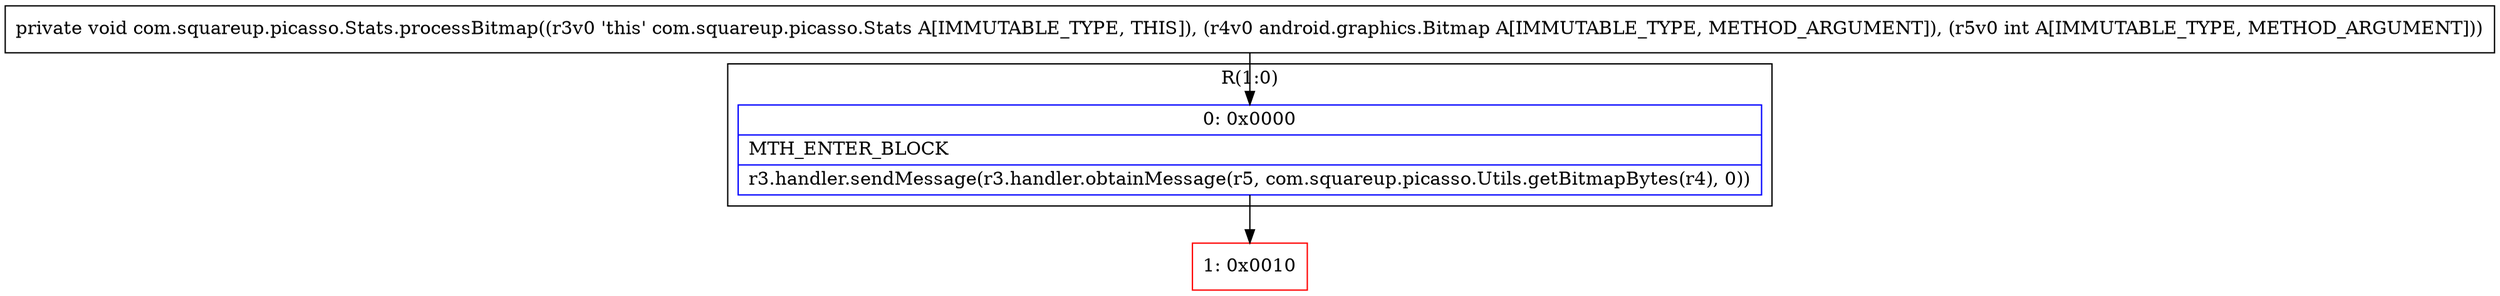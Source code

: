 digraph "CFG forcom.squareup.picasso.Stats.processBitmap(Landroid\/graphics\/Bitmap;I)V" {
subgraph cluster_Region_1422657653 {
label = "R(1:0)";
node [shape=record,color=blue];
Node_0 [shape=record,label="{0\:\ 0x0000|MTH_ENTER_BLOCK\l|r3.handler.sendMessage(r3.handler.obtainMessage(r5, com.squareup.picasso.Utils.getBitmapBytes(r4), 0))\l}"];
}
Node_1 [shape=record,color=red,label="{1\:\ 0x0010}"];
MethodNode[shape=record,label="{private void com.squareup.picasso.Stats.processBitmap((r3v0 'this' com.squareup.picasso.Stats A[IMMUTABLE_TYPE, THIS]), (r4v0 android.graphics.Bitmap A[IMMUTABLE_TYPE, METHOD_ARGUMENT]), (r5v0 int A[IMMUTABLE_TYPE, METHOD_ARGUMENT])) }"];
MethodNode -> Node_0;
Node_0 -> Node_1;
}

